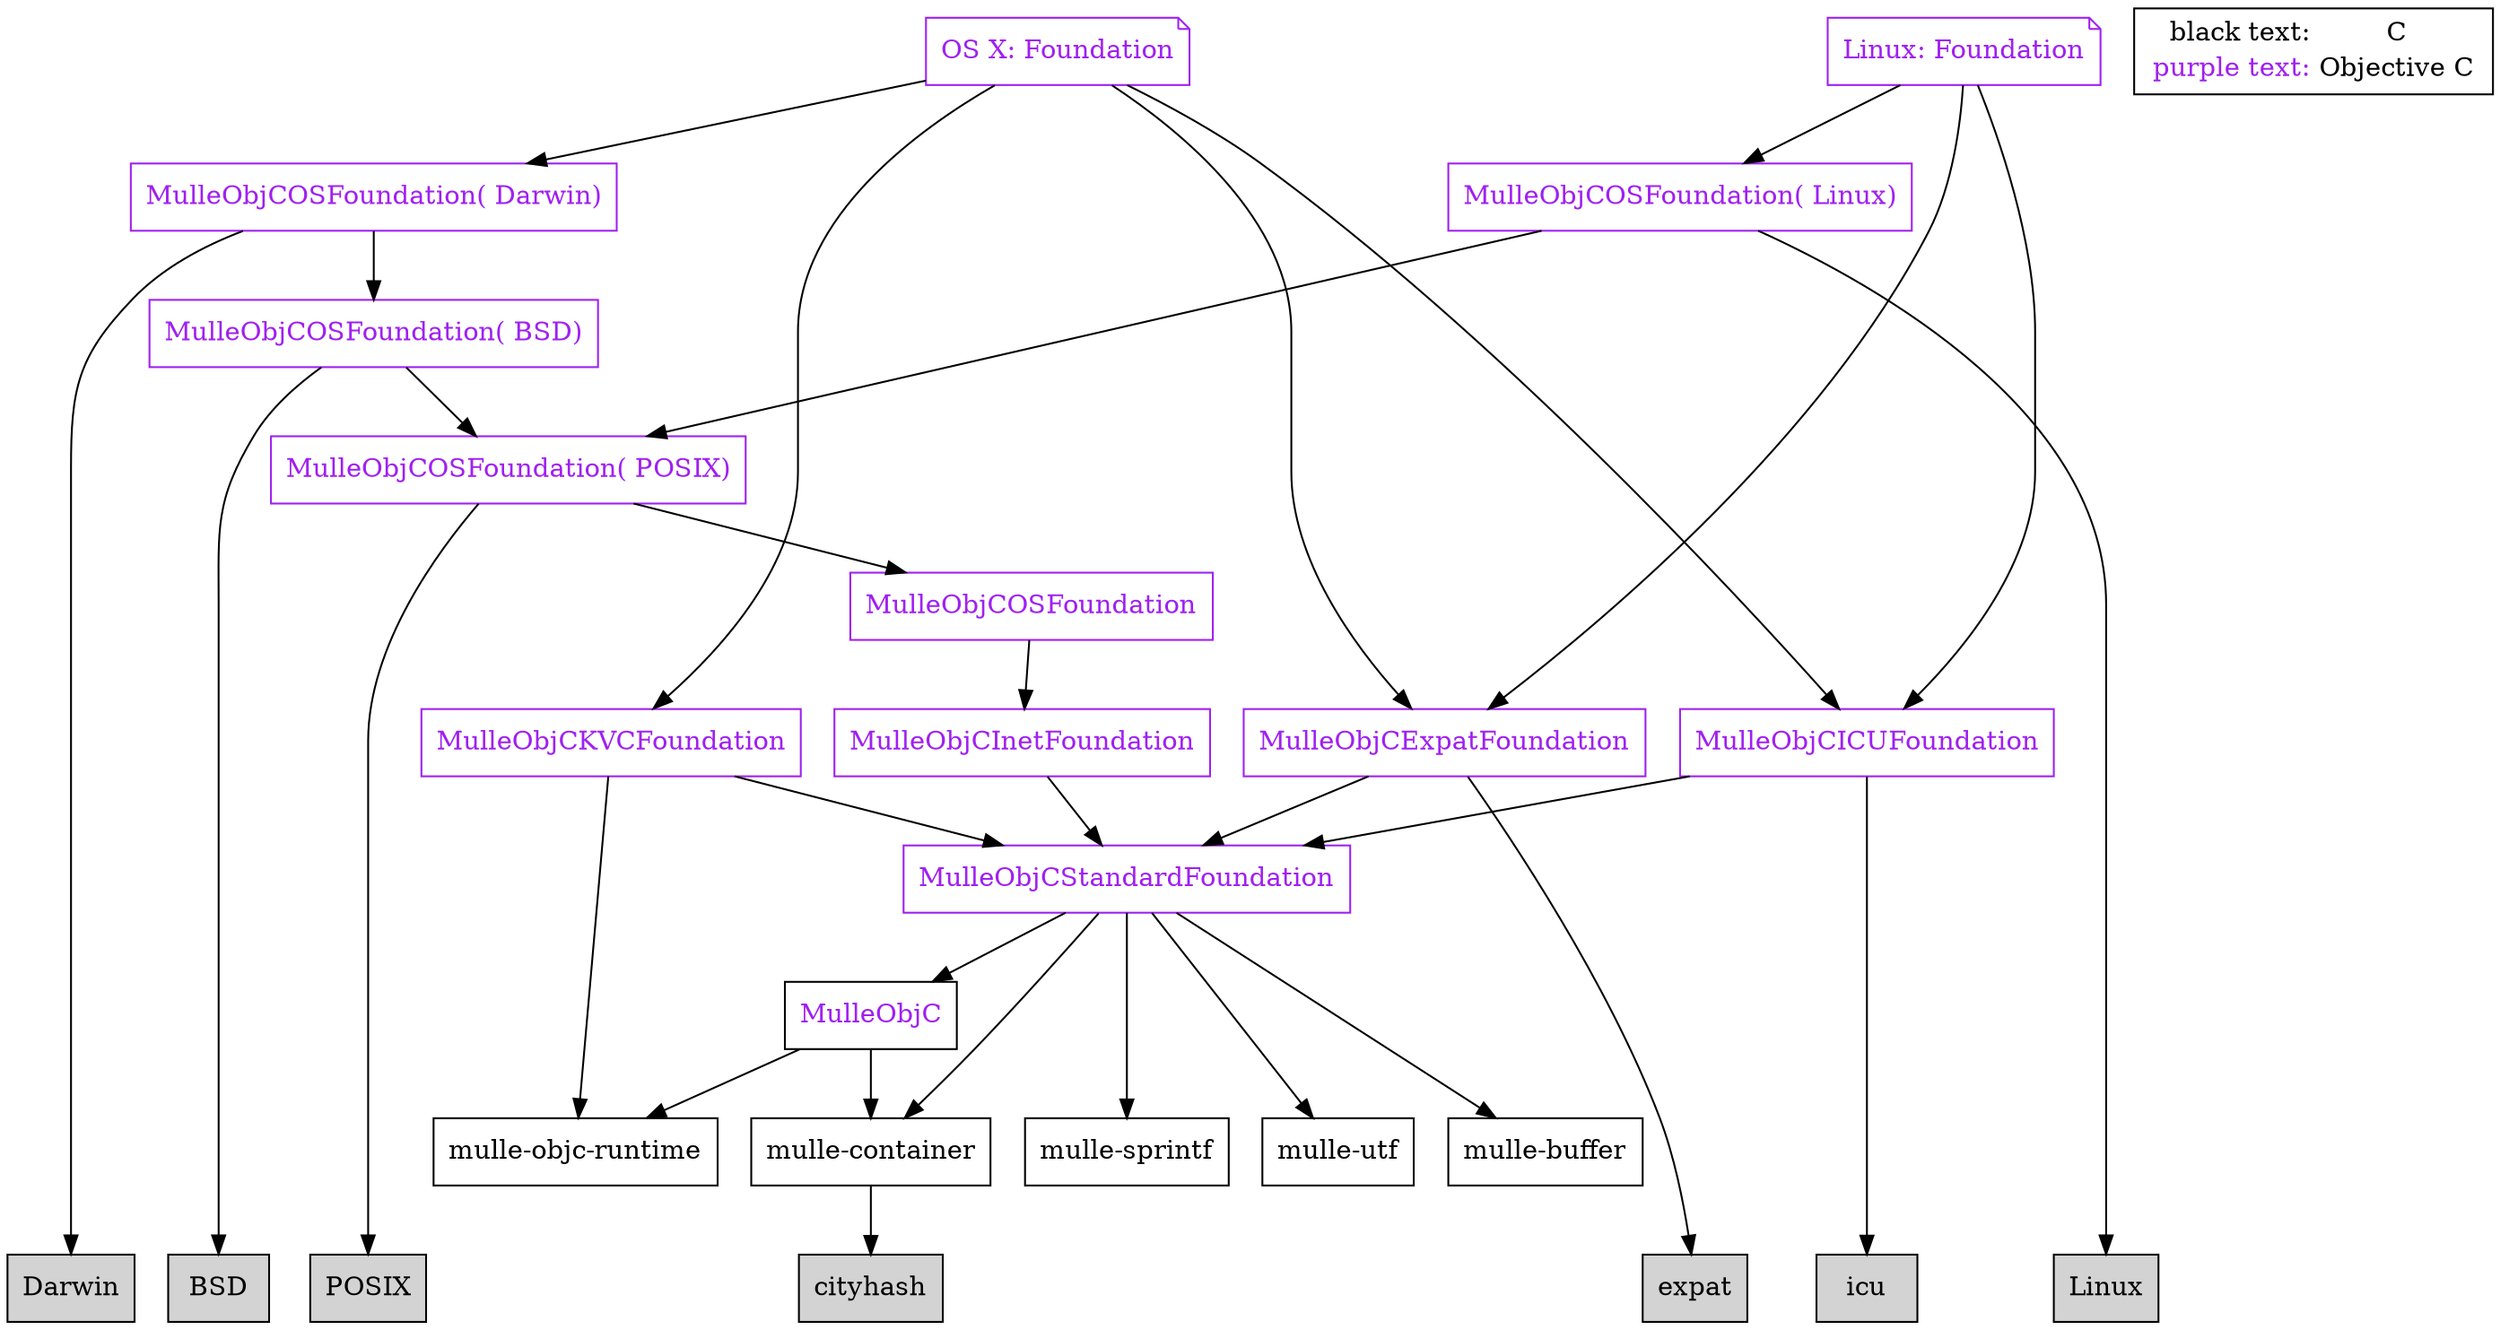 digraph settings
{
   node [shape="record"];

   "mulle-buffer";
   "mulle-container";
   "mulle-sprintf";
   "mulle-objc-runtime";
   "mulle-utf";

   { rank = same; "cityhash", "expat", "icu", "POSIX", "Linux", "BSD", "Darwin" };
   { rank = same; "mulle-objc-runtime", "mulle-buffer", "mulle-utf", "mulle-sprintf", "mulle-container" };

   Darwin                         [ style=filled fillcolor="lightgray" color = "black" ];
   Linux                          [ style=filled fillcolor="lightgray" color = "black" ];
   BSD                            [ style=filled fillcolor="lightgray" color = "black" ];
   POSIX                          [ style=filled fillcolor="lightgray" color = "black" ];
   cityhash                       [ style=filled fillcolor="lightgray" color = "black" ];
   expat                          [ style=filled fillcolor="lightgray" color = "black" ];
   icu                            [ style=filled fillcolor="lightgray" color = "black" ];

   "mulle-container" -> cityhash;

   { rank = same; "MulleObjCKVCFoundation"; "MulleObjCExpatFoundation"; "MulleObjCICUFoundation" }
   { rank = same; "MulleObjCOSFoundation( POSIX)"; }
   { rank = same; "MulleObjCOSFoundation( BSD)"; }
   { rank = same; "MulleObjCOSFoundation( Darwin)", "MulleObjCOSFoundation( Linux)"; }

   MulleObjC                         [ fontcolor = "purple"];
   MulleObjCStandardFoundation       [ color = "purple" fontcolor = "purple" ];
   MulleObjCOSFoundation             [ color = "purple" fontcolor = "purple" ];
   MulleObjCInetFoundation           [ color = "purple" fontcolor = "purple" ];
   "MulleObjCOSFoundation( Linux)"   [ color = "purple" fontcolor = "purple" ];
   "MulleObjCOSFoundation( Darwin)"  [ color = "purple" fontcolor = "purple" ];
   "MulleObjCOSFoundation( BSD)"     [ color = "purple" fontcolor = "purple" ];
   "MulleObjCOSFoundation( POSIX)"   [ color = "purple" fontcolor = "purple" ];
   MulleObjCExpatFoundation  [ color = "purple" fontcolor = "purple" ];
   MulleObjCKVCFoundation    [ color = "purple" fontcolor = "purple" ];
   MulleObjCICUFoundation    [ color = "purple" fontcolor = "purple" ];

   "OS X: Foundation"        [ color = "purple" fontcolor = "purple" shape = "note" ];
   "Linux: Foundation"       [ color = "purple" fontcolor = "purple" shape = "note" ];

 	MulleObjC -> "mulle-objc-runtime";
   MulleObjC -> "mulle-container";
   MulleObjCStandardFoundation -> MulleObjC;
   MulleObjCStandardFoundation -> "mulle-container";
 	MulleObjCStandardFoundation -> "mulle-utf";
   MulleObjCStandardFoundation -> "mulle-sprintf";
   MulleObjCStandardFoundation -> "mulle-buffer";
   MulleObjCInetFoundation -> MulleObjCStandardFoundation;
   MulleObjCKVCFoundation -> MulleObjCStandardFoundation;
   MulleObjCKVCFoundation -> "mulle-objc-runtime";
   MulleObjCExpatFoundation -> MulleObjCStandardFoundation;
   MulleObjCExpatFoundation -> expat;
   MulleObjCICUFoundation -> MulleObjCStandardFoundation;
   MulleObjCICUFoundation -> icu;
   "MulleObjCOSFoundation"  -> MulleObjCInetFoundation;

   "MulleObjCOSFoundation( BSD)"    -> BSD;
   "MulleObjCOSFoundation( Darwin)" -> Darwin;
   "MulleObjCOSFoundation( Linux)"  -> Linux;
   "MulleObjCOSFoundation( POSIX)"  -> POSIX;
   "MulleObjCOSFoundation( POSIX)"  -> MulleObjCOSFoundation;
   "MulleObjCOSFoundation( BSD)"    -> "MulleObjCOSFoundation( POSIX)";
   "MulleObjCOSFoundation( Darwin)" -> "MulleObjCOSFoundation( BSD)";
   "MulleObjCOSFoundation( Linux)"  -> "MulleObjCOSFoundation( POSIX)";

   "Linux: Foundation" -> "MulleObjCOSFoundation( Linux)";
   "Linux: Foundation" -> MulleObjCExpatFoundation;
   "Linux: Foundation" -> MulleObjCICUFoundation;
   "OS X: Foundation" -> "MulleObjCOSFoundation( Darwin)";
   "OS X: Foundation" -> MulleObjCExpatFoundation;
   "OS X: Foundation" -> MulleObjCKVCFoundation;
   "OS X: Foundation" -> MulleObjCICUFoundation;

 	subgraph legend {
    label = "Legend";
    key [label=<<table border="0" cellpadding="2" cellspacing="0" cellborder="0">
			       <tr><td align="right"><font color="#000000">black text:</font></td><td>C</td></tr>
			       <tr><td align="right"><font color="#a020f0">purple text:</font></td><td>Objective C</td></tr>
			      </table>>]
 	}
}
